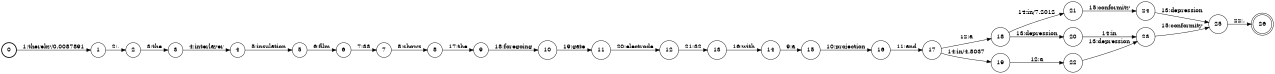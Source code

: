 digraph FST {
rankdir = LR;
size = "8.5,11";
label = "";
center = 1;
orientation = Portrait;
ranksep = "0.4";
nodesep = "0.25";
0 [label = "0", shape = circle, style = bold, fontsize = 14]
	0 -> 1 [label = "1:thereby/0.0087891", fontsize = 14];
1 [label = "1", shape = circle, style = solid, fontsize = 14]
	1 -> 2 [label = "2:,", fontsize = 14];
2 [label = "2", shape = circle, style = solid, fontsize = 14]
	2 -> 3 [label = "3:the", fontsize = 14];
3 [label = "3", shape = circle, style = solid, fontsize = 14]
	3 -> 4 [label = "4:interlayer", fontsize = 14];
4 [label = "4", shape = circle, style = solid, fontsize = 14]
	4 -> 5 [label = "5:insulation", fontsize = 14];
5 [label = "5", shape = circle, style = solid, fontsize = 14]
	5 -> 6 [label = "6:film", fontsize = 14];
6 [label = "6", shape = circle, style = solid, fontsize = 14]
	6 -> 7 [label = "7:33", fontsize = 14];
7 [label = "7", shape = circle, style = solid, fontsize = 14]
	7 -> 8 [label = "8:shows", fontsize = 14];
8 [label = "8", shape = circle, style = solid, fontsize = 14]
	8 -> 9 [label = "17:the", fontsize = 14];
9 [label = "9", shape = circle, style = solid, fontsize = 14]
	9 -> 10 [label = "18:foregoing", fontsize = 14];
10 [label = "10", shape = circle, style = solid, fontsize = 14]
	10 -> 11 [label = "19:gate", fontsize = 14];
11 [label = "11", shape = circle, style = solid, fontsize = 14]
	11 -> 12 [label = "20:electrode", fontsize = 14];
12 [label = "12", shape = circle, style = solid, fontsize = 14]
	12 -> 13 [label = "21:32", fontsize = 14];
13 [label = "13", shape = circle, style = solid, fontsize = 14]
	13 -> 14 [label = "16:with", fontsize = 14];
14 [label = "14", shape = circle, style = solid, fontsize = 14]
	14 -> 15 [label = "9:a", fontsize = 14];
15 [label = "15", shape = circle, style = solid, fontsize = 14]
	15 -> 16 [label = "10:projection", fontsize = 14];
16 [label = "16", shape = circle, style = solid, fontsize = 14]
	16 -> 17 [label = "11:and", fontsize = 14];
17 [label = "17", shape = circle, style = solid, fontsize = 14]
	17 -> 18 [label = "12:a", fontsize = 14];
	17 -> 19 [label = "14:in/4.8037", fontsize = 14];
18 [label = "18", shape = circle, style = solid, fontsize = 14]
	18 -> 20 [label = "13:depression", fontsize = 14];
	18 -> 21 [label = "14:in/7.2012", fontsize = 14];
19 [label = "19", shape = circle, style = solid, fontsize = 14]
	19 -> 22 [label = "12:a", fontsize = 14];
20 [label = "20", shape = circle, style = solid, fontsize = 14]
	20 -> 23 [label = "14:in", fontsize = 14];
21 [label = "21", shape = circle, style = solid, fontsize = 14]
	21 -> 24 [label = "15:conformity", fontsize = 14];
22 [label = "22", shape = circle, style = solid, fontsize = 14]
	22 -> 23 [label = "13:depression", fontsize = 14];
23 [label = "23", shape = circle, style = solid, fontsize = 14]
	23 -> 25 [label = "15:conformity", fontsize = 14];
24 [label = "24", shape = circle, style = solid, fontsize = 14]
	24 -> 25 [label = "13:depression", fontsize = 14];
25 [label = "25", shape = circle, style = solid, fontsize = 14]
	25 -> 26 [label = "22:.", fontsize = 14];
26 [label = "26", shape = doublecircle, style = solid, fontsize = 14]
}
